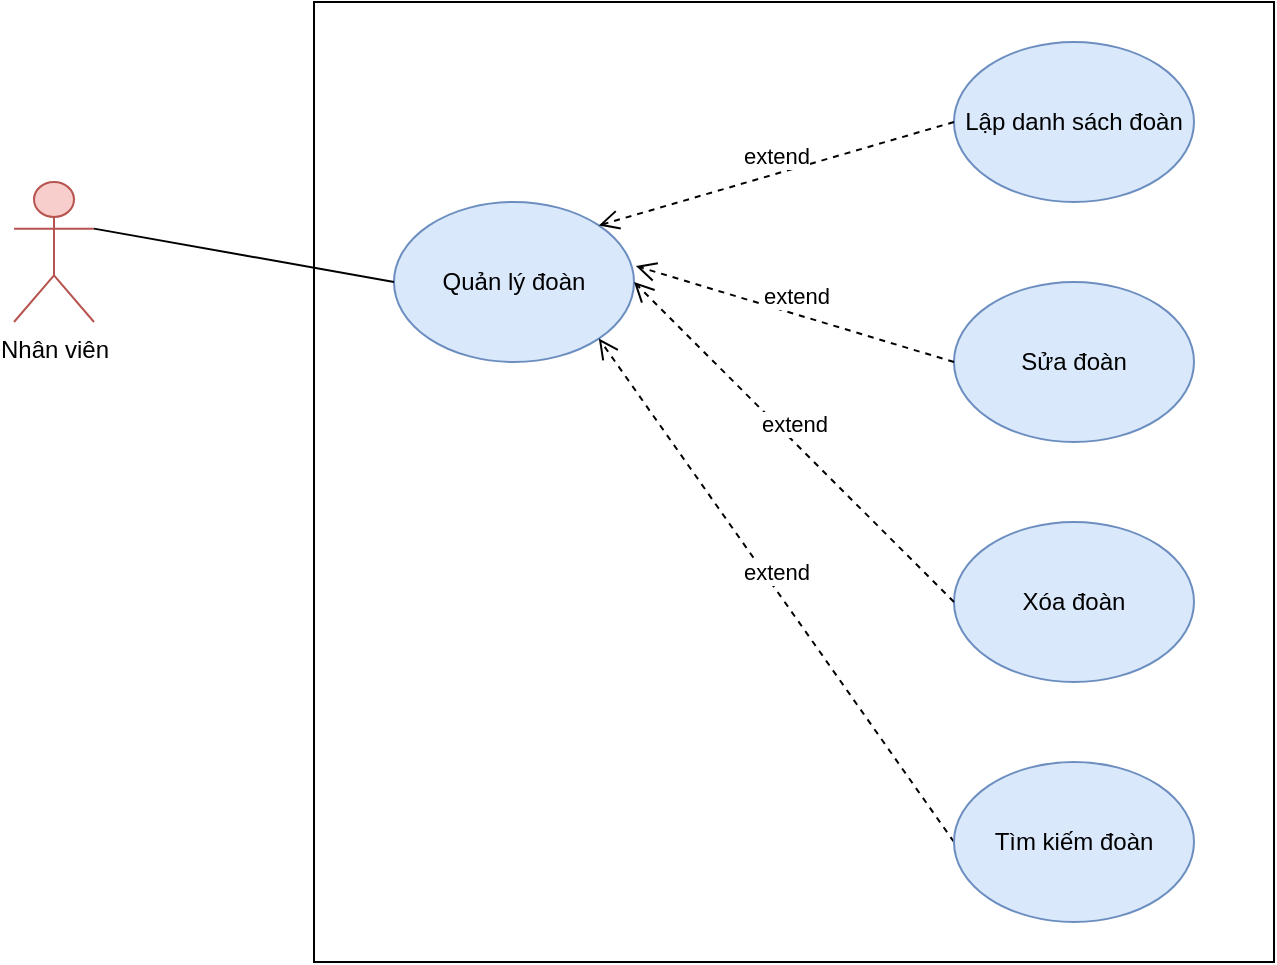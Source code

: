 <mxfile version="14.4.3" type="device"><diagram id="E_LgR0veNHQyCuvZdZR6" name="Page-1"><mxGraphModel dx="852" dy="494" grid="1" gridSize="10" guides="1" tooltips="1" connect="1" arrows="1" fold="1" page="1" pageScale="1" pageWidth="3300" pageHeight="4681" math="0" shadow="0"><root><mxCell id="0"/><mxCell id="1" parent="0"/><mxCell id="RzALi3BaZu-UWbF0h0M--13" value="" style="rounded=0;whiteSpace=wrap;html=1;" parent="1" vertex="1"><mxGeometry x="240" y="60" width="480" height="480" as="geometry"/></mxCell><mxCell id="RzALi3BaZu-UWbF0h0M--1" value="Nhân viên" style="shape=umlActor;verticalLabelPosition=bottom;verticalAlign=top;html=1;outlineConnect=0;fillColor=#f8cecc;strokeColor=#b85450;" parent="1" vertex="1"><mxGeometry x="90" y="150" width="40" height="70" as="geometry"/></mxCell><mxCell id="RzALi3BaZu-UWbF0h0M--2" value="Quản lý đoàn" style="ellipse;whiteSpace=wrap;html=1;fillColor=#dae8fc;strokeColor=#6c8ebf;" parent="1" vertex="1"><mxGeometry x="280" y="160" width="120" height="80" as="geometry"/></mxCell><mxCell id="RzALi3BaZu-UWbF0h0M--3" value="Lập danh sách đoàn" style="ellipse;whiteSpace=wrap;html=1;fillColor=#dae8fc;strokeColor=#6c8ebf;" parent="1" vertex="1"><mxGeometry x="560" y="80" width="120" height="80" as="geometry"/></mxCell><mxCell id="RzALi3BaZu-UWbF0h0M--4" value="extend" style="html=1;verticalAlign=bottom;endArrow=open;dashed=1;endSize=8;exitX=0;exitY=0.5;exitDx=0;exitDy=0;entryX=1;entryY=1;entryDx=0;entryDy=0;" parent="1" source="RzALi3BaZu-UWbF0h0M--7" target="RzALi3BaZu-UWbF0h0M--2" edge="1"><mxGeometry relative="1" as="geometry"><mxPoint x="520" y="360" as="sourcePoint"/><mxPoint x="380" y="235" as="targetPoint"/></mxGeometry></mxCell><mxCell id="RzALi3BaZu-UWbF0h0M--5" value="Sửa đoàn" style="ellipse;whiteSpace=wrap;html=1;fillColor=#dae8fc;strokeColor=#6c8ebf;" parent="1" vertex="1"><mxGeometry x="560" y="200" width="120" height="80" as="geometry"/></mxCell><mxCell id="RzALi3BaZu-UWbF0h0M--6" value="Xóa đoàn" style="ellipse;whiteSpace=wrap;html=1;fillColor=#dae8fc;strokeColor=#6c8ebf;" parent="1" vertex="1"><mxGeometry x="560" y="320" width="120" height="80" as="geometry"/></mxCell><mxCell id="RzALi3BaZu-UWbF0h0M--7" value="Tìm kiếm đoàn" style="ellipse;whiteSpace=wrap;html=1;fillColor=#dae8fc;strokeColor=#6c8ebf;" parent="1" vertex="1"><mxGeometry x="560" y="440" width="120" height="80" as="geometry"/></mxCell><mxCell id="RzALi3BaZu-UWbF0h0M--8" value="extend" style="html=1;verticalAlign=bottom;endArrow=open;dashed=1;endSize=8;exitX=0;exitY=0.5;exitDx=0;exitDy=0;entryX=1;entryY=0.5;entryDx=0;entryDy=0;" parent="1" source="RzALi3BaZu-UWbF0h0M--6" target="RzALi3BaZu-UWbF0h0M--2" edge="1"><mxGeometry relative="1" as="geometry"><mxPoint x="480" y="330" as="sourcePoint"/><mxPoint x="400" y="330" as="targetPoint"/></mxGeometry></mxCell><mxCell id="RzALi3BaZu-UWbF0h0M--9" value="extend" style="html=1;verticalAlign=bottom;endArrow=open;dashed=1;endSize=8;exitX=0;exitY=0.5;exitDx=0;exitDy=0;entryX=1;entryY=0;entryDx=0;entryDy=0;" parent="1" source="RzALi3BaZu-UWbF0h0M--3" target="RzALi3BaZu-UWbF0h0M--2" edge="1"><mxGeometry relative="1" as="geometry"><mxPoint x="480" y="210" as="sourcePoint"/><mxPoint x="400" y="210" as="targetPoint"/></mxGeometry></mxCell><mxCell id="RzALi3BaZu-UWbF0h0M--10" value="extend" style="html=1;verticalAlign=bottom;endArrow=open;dashed=1;endSize=8;exitX=0;exitY=0.5;exitDx=0;exitDy=0;entryX=1.008;entryY=0.4;entryDx=0;entryDy=0;entryPerimeter=0;" parent="1" source="RzALi3BaZu-UWbF0h0M--5" target="RzALi3BaZu-UWbF0h0M--2" edge="1"><mxGeometry relative="1" as="geometry"><mxPoint x="480" y="210" as="sourcePoint"/><mxPoint x="400" y="210" as="targetPoint"/></mxGeometry></mxCell><mxCell id="RzALi3BaZu-UWbF0h0M--12" value="" style="endArrow=none;html=1;entryX=0;entryY=0.5;entryDx=0;entryDy=0;exitX=1;exitY=0.333;exitDx=0;exitDy=0;exitPerimeter=0;" parent="1" source="RzALi3BaZu-UWbF0h0M--1" target="RzALi3BaZu-UWbF0h0M--2" edge="1"><mxGeometry width="50" height="50" relative="1" as="geometry"><mxPoint x="200" y="250" as="sourcePoint"/><mxPoint x="250" y="200" as="targetPoint"/></mxGeometry></mxCell></root></mxGraphModel></diagram></mxfile>